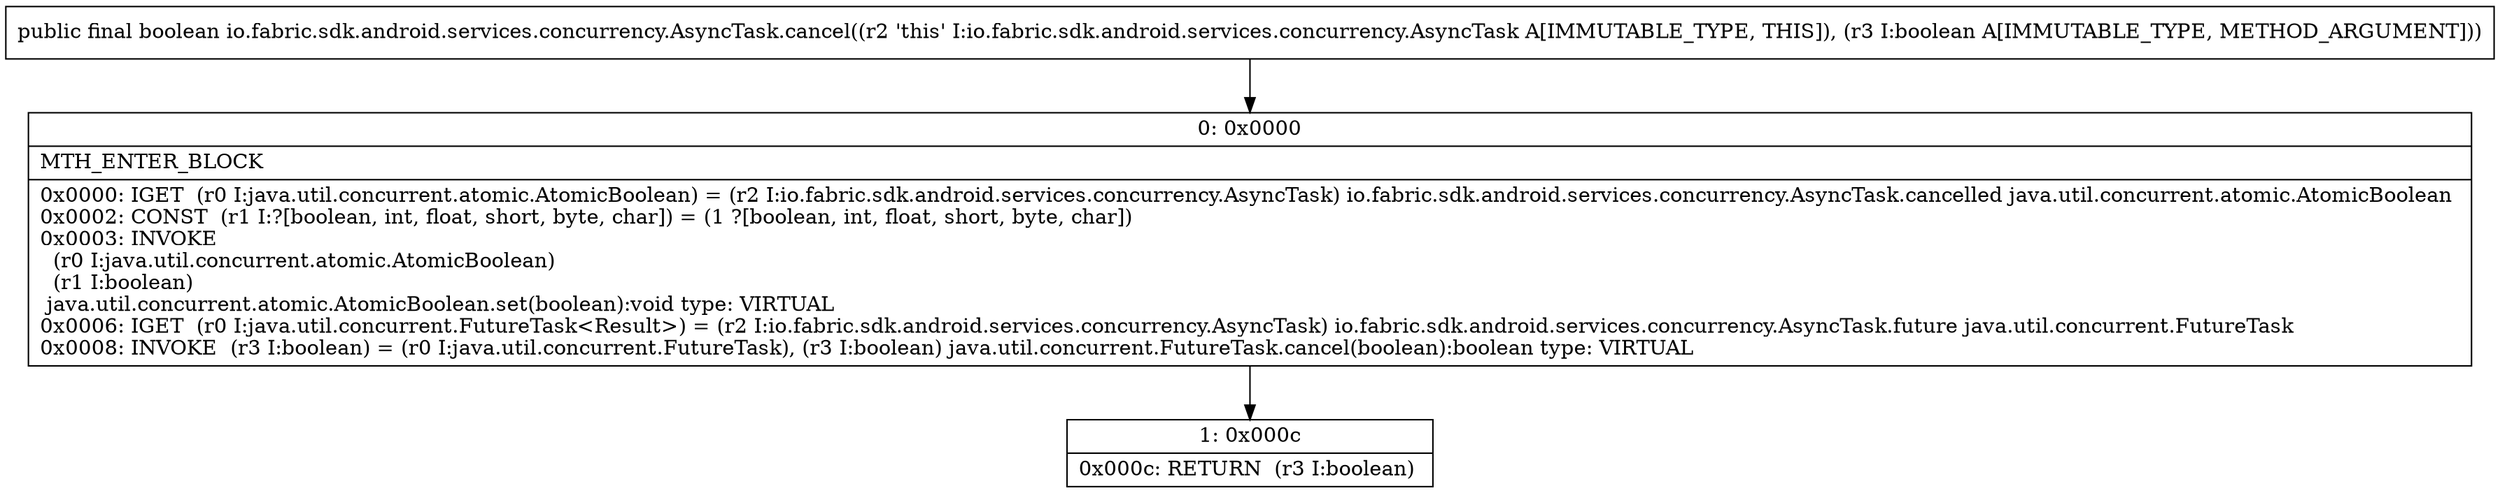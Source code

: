 digraph "CFG forio.fabric.sdk.android.services.concurrency.AsyncTask.cancel(Z)Z" {
Node_0 [shape=record,label="{0\:\ 0x0000|MTH_ENTER_BLOCK\l|0x0000: IGET  (r0 I:java.util.concurrent.atomic.AtomicBoolean) = (r2 I:io.fabric.sdk.android.services.concurrency.AsyncTask) io.fabric.sdk.android.services.concurrency.AsyncTask.cancelled java.util.concurrent.atomic.AtomicBoolean \l0x0002: CONST  (r1 I:?[boolean, int, float, short, byte, char]) = (1 ?[boolean, int, float, short, byte, char]) \l0x0003: INVOKE  \l  (r0 I:java.util.concurrent.atomic.AtomicBoolean)\l  (r1 I:boolean)\l java.util.concurrent.atomic.AtomicBoolean.set(boolean):void type: VIRTUAL \l0x0006: IGET  (r0 I:java.util.concurrent.FutureTask\<Result\>) = (r2 I:io.fabric.sdk.android.services.concurrency.AsyncTask) io.fabric.sdk.android.services.concurrency.AsyncTask.future java.util.concurrent.FutureTask \l0x0008: INVOKE  (r3 I:boolean) = (r0 I:java.util.concurrent.FutureTask), (r3 I:boolean) java.util.concurrent.FutureTask.cancel(boolean):boolean type: VIRTUAL \l}"];
Node_1 [shape=record,label="{1\:\ 0x000c|0x000c: RETURN  (r3 I:boolean) \l}"];
MethodNode[shape=record,label="{public final boolean io.fabric.sdk.android.services.concurrency.AsyncTask.cancel((r2 'this' I:io.fabric.sdk.android.services.concurrency.AsyncTask A[IMMUTABLE_TYPE, THIS]), (r3 I:boolean A[IMMUTABLE_TYPE, METHOD_ARGUMENT])) }"];
MethodNode -> Node_0;
Node_0 -> Node_1;
}

